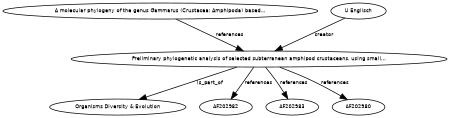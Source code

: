 digraph G {
size="3,3";
node [fontsize=7, fontname="Helvetica"];
edge [fontsize=7, fontname="Helvetica"];
node0 [label="Preliminary phylogenetic analysis of selected subterranean amphipod crustaceans, using small...", width=0.27433100247,height=0.27433100247];
node1 [label="A molecular phylogeny of the genus Gammarus (Crustacea: Amphipoda) based...", width=0.27433100247,height=0.27433100247];
node2 [label="U Englisch", width=0.27433100247,height=0.27433100247];
node3 [label="Organisms Diversity & Evolution", width=0.27433100247,height=0.27433100247];
node4 [label="AF202982", width=0.27433100247,height=0.27433100247];
node5 [label="AF202983", width=0.27433100247,height=0.27433100247];
node6 [label="AF202980", width=0.27433100247,height=0.27433100247];
node1 -> node0 [label="references"];
node2 -> node0 [label="creator"];
node0 -> node3 [label="is_part_of"];
node0 -> node4 [label="references"];
node0 -> node5 [label="references"];
node0 -> node6 [label="references"];
}

